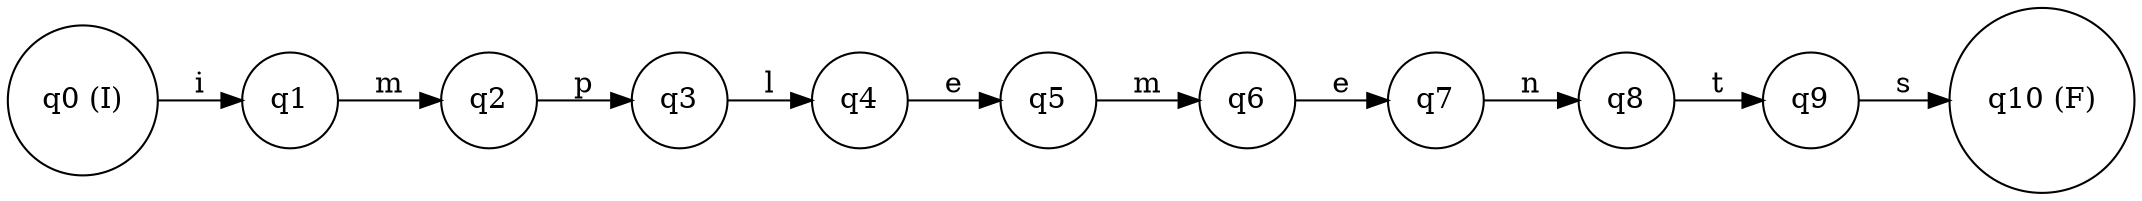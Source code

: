 digraph finite_state_machine {
rankdir=LR;
node [shape = circle];
q0 [label="q0 (I)"];
q1 [label="q1"];
q2 [label="q2"];
q3 [label="q3"];
q4 [label="q4"];
q5 [label="q5"];
q6 [label="q6"];
q7 [label="q7"];
q8 [label="q8"];
q9 [label="q9"];
q10 [label="q10 (F)"];
q0 -> q1 [label="i"];
q1 -> q2 [label="m"];
q2 -> q3 [label="p"];
q3 -> q4 [label="l"];
q4 -> q5 [label="e"];
q5 -> q6 [label="m"];
q6 -> q7 [label="e"];
q7 -> q8 [label="n"];
q8 -> q9 [label="t"];
q9 -> q10 [label="s"];
}